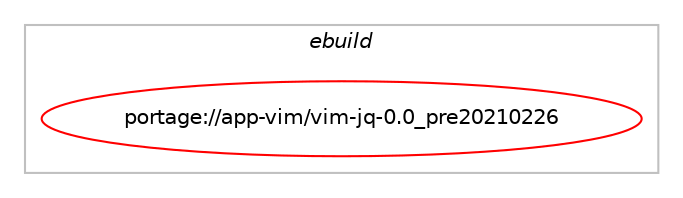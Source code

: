 digraph prolog {

# *************
# Graph options
# *************

newrank=true;
concentrate=true;
compound=true;
graph [rankdir=LR,fontname=Helvetica,fontsize=10,ranksep=1.5];#, ranksep=2.5, nodesep=0.2];
edge  [arrowhead=vee];
node  [fontname=Helvetica,fontsize=10];

# **********
# The ebuild
# **********

subgraph cluster_leftcol {
color=gray;
label=<<i>ebuild</i>>;
id [label="portage://app-vim/vim-jq-0.0_pre20210226", color=red, width=4, href="../app-vim/vim-jq-0.0_pre20210226.svg"];
}

# ****************
# The dependencies
# ****************

subgraph cluster_midcol {
color=gray;
label=<<i>dependencies</i>>;
subgraph cluster_compile {
fillcolor="#eeeeee";
style=filled;
label=<<i>compile</i>>;
# *** BEGIN UNKNOWN DEPENDENCY TYPE (TODO) ***
# id -> equal(any_of_group([package_dependency(portage://app-vim/vim-jq-0.0_pre20210226,install,no,app-editors,vim,greaterequal,[7.3,,,7.3],[],[]),package_dependency(portage://app-vim/vim-jq-0.0_pre20210226,install,no,app-editors,gvim,greaterequal,[7.3,,,7.3],[],[])]))
# *** END UNKNOWN DEPENDENCY TYPE (TODO) ***

}
subgraph cluster_compileandrun {
fillcolor="#eeeeee";
style=filled;
label=<<i>compile and run</i>>;
}
subgraph cluster_run {
fillcolor="#eeeeee";
style=filled;
label=<<i>run</i>>;
# *** BEGIN UNKNOWN DEPENDENCY TYPE (TODO) ***
# id -> equal(any_of_group([package_dependency(portage://app-vim/vim-jq-0.0_pre20210226,run,no,app-editors,vim,greaterequal,[7.3,,,7.3],[],[]),package_dependency(portage://app-vim/vim-jq-0.0_pre20210226,run,no,app-editors,gvim,greaterequal,[7.3,,,7.3],[],[])]))
# *** END UNKNOWN DEPENDENCY TYPE (TODO) ***

}
}

# **************
# The candidates
# **************

subgraph cluster_choices {
rank=same;
color=gray;
label=<<i>candidates</i>>;

}

}
